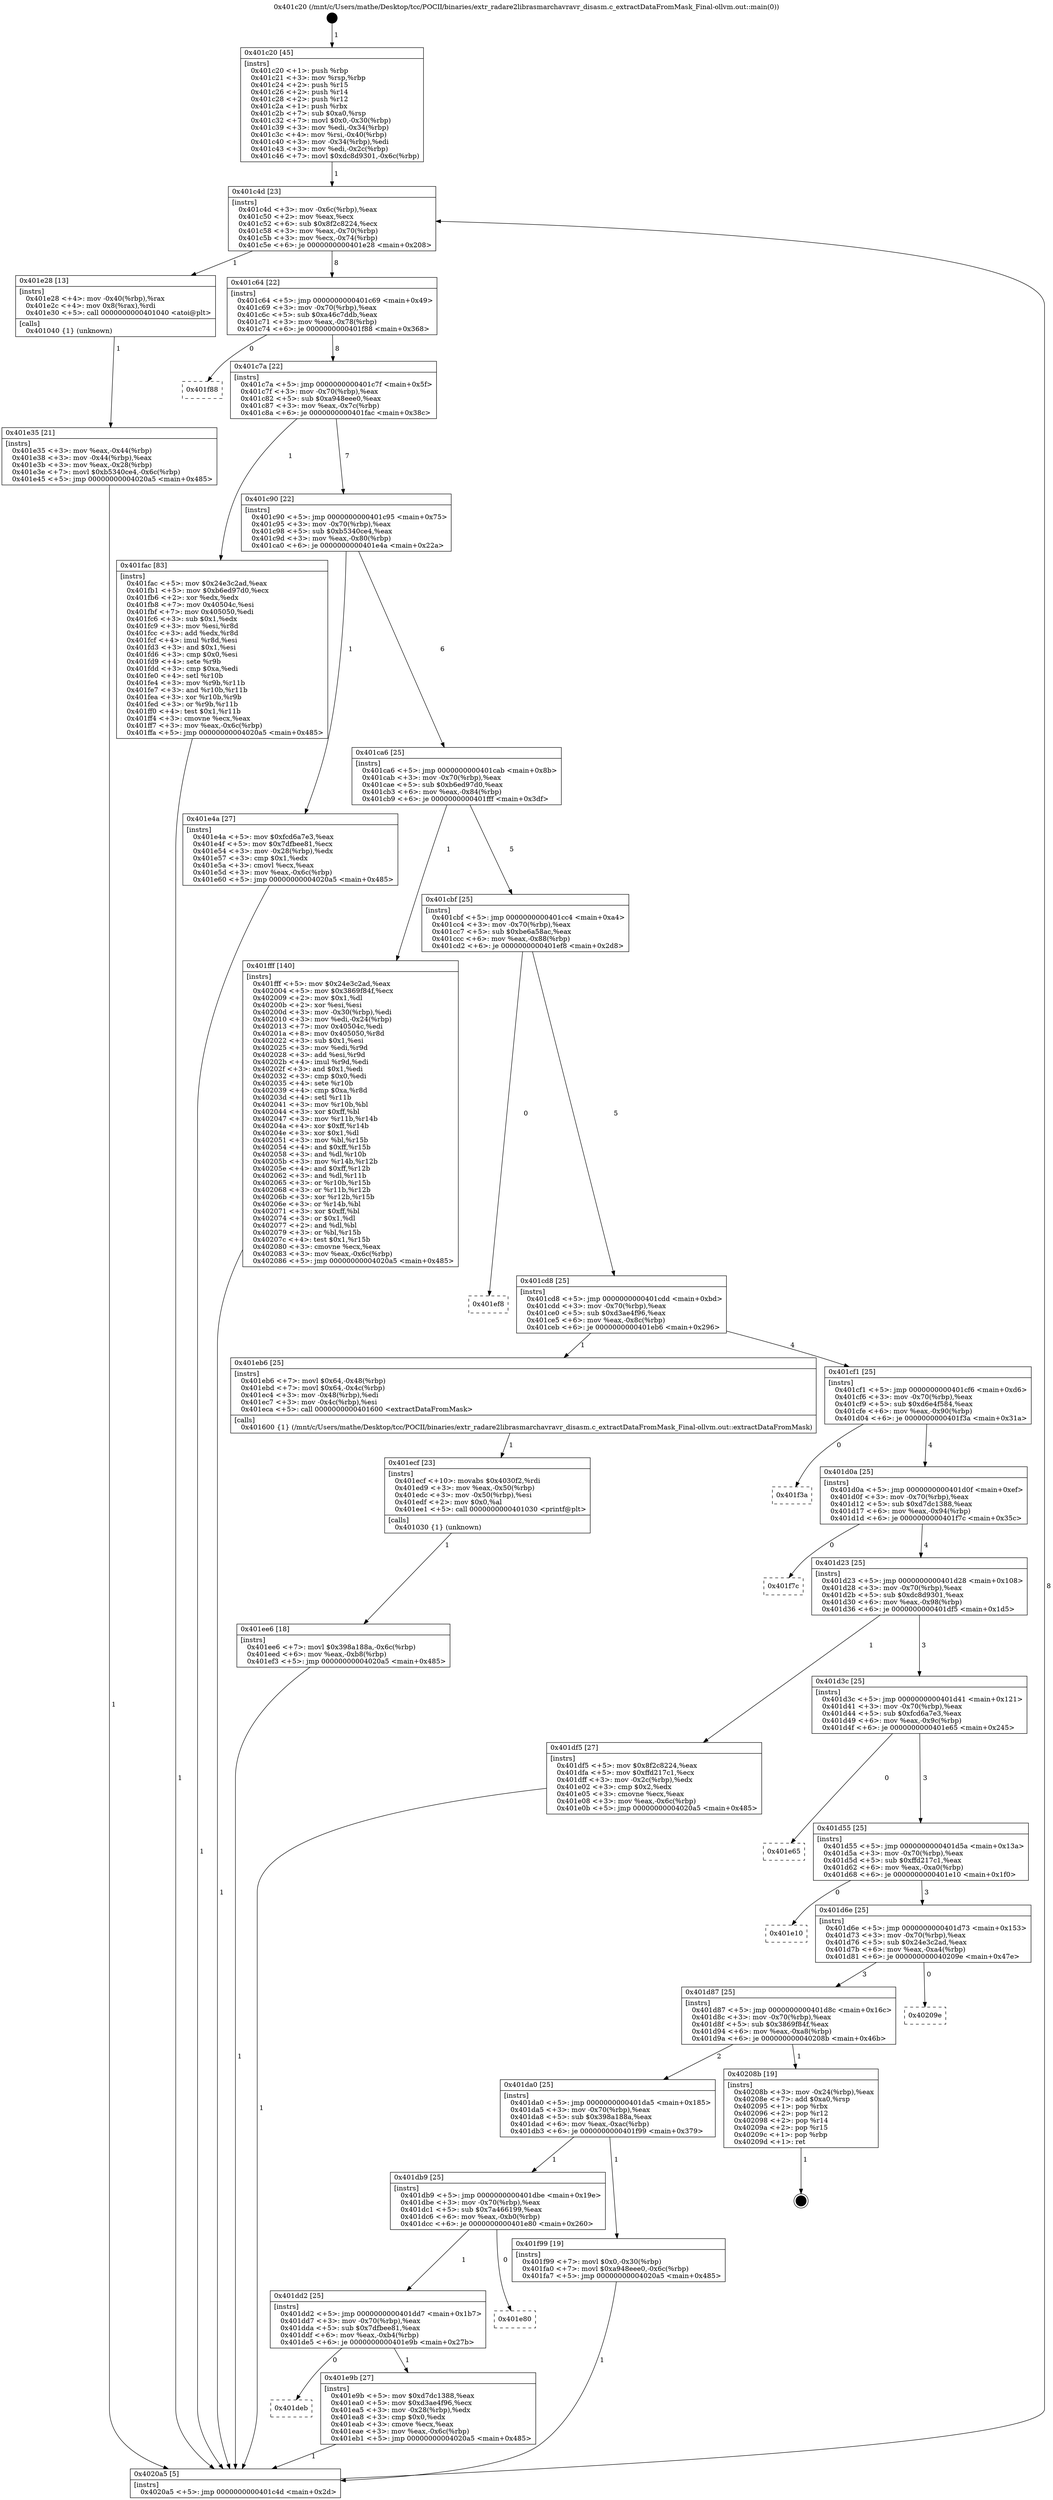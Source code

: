 digraph "0x401c20" {
  label = "0x401c20 (/mnt/c/Users/mathe/Desktop/tcc/POCII/binaries/extr_radare2librasmarchavravr_disasm.c_extractDataFromMask_Final-ollvm.out::main(0))"
  labelloc = "t"
  node[shape=record]

  Entry [label="",width=0.3,height=0.3,shape=circle,fillcolor=black,style=filled]
  "0x401c4d" [label="{
     0x401c4d [23]\l
     | [instrs]\l
     &nbsp;&nbsp;0x401c4d \<+3\>: mov -0x6c(%rbp),%eax\l
     &nbsp;&nbsp;0x401c50 \<+2\>: mov %eax,%ecx\l
     &nbsp;&nbsp;0x401c52 \<+6\>: sub $0x8f2c8224,%ecx\l
     &nbsp;&nbsp;0x401c58 \<+3\>: mov %eax,-0x70(%rbp)\l
     &nbsp;&nbsp;0x401c5b \<+3\>: mov %ecx,-0x74(%rbp)\l
     &nbsp;&nbsp;0x401c5e \<+6\>: je 0000000000401e28 \<main+0x208\>\l
  }"]
  "0x401e28" [label="{
     0x401e28 [13]\l
     | [instrs]\l
     &nbsp;&nbsp;0x401e28 \<+4\>: mov -0x40(%rbp),%rax\l
     &nbsp;&nbsp;0x401e2c \<+4\>: mov 0x8(%rax),%rdi\l
     &nbsp;&nbsp;0x401e30 \<+5\>: call 0000000000401040 \<atoi@plt\>\l
     | [calls]\l
     &nbsp;&nbsp;0x401040 \{1\} (unknown)\l
  }"]
  "0x401c64" [label="{
     0x401c64 [22]\l
     | [instrs]\l
     &nbsp;&nbsp;0x401c64 \<+5\>: jmp 0000000000401c69 \<main+0x49\>\l
     &nbsp;&nbsp;0x401c69 \<+3\>: mov -0x70(%rbp),%eax\l
     &nbsp;&nbsp;0x401c6c \<+5\>: sub $0xa46c7ddb,%eax\l
     &nbsp;&nbsp;0x401c71 \<+3\>: mov %eax,-0x78(%rbp)\l
     &nbsp;&nbsp;0x401c74 \<+6\>: je 0000000000401f88 \<main+0x368\>\l
  }"]
  Exit [label="",width=0.3,height=0.3,shape=circle,fillcolor=black,style=filled,peripheries=2]
  "0x401f88" [label="{
     0x401f88\l
  }", style=dashed]
  "0x401c7a" [label="{
     0x401c7a [22]\l
     | [instrs]\l
     &nbsp;&nbsp;0x401c7a \<+5\>: jmp 0000000000401c7f \<main+0x5f\>\l
     &nbsp;&nbsp;0x401c7f \<+3\>: mov -0x70(%rbp),%eax\l
     &nbsp;&nbsp;0x401c82 \<+5\>: sub $0xa948eee0,%eax\l
     &nbsp;&nbsp;0x401c87 \<+3\>: mov %eax,-0x7c(%rbp)\l
     &nbsp;&nbsp;0x401c8a \<+6\>: je 0000000000401fac \<main+0x38c\>\l
  }"]
  "0x401ee6" [label="{
     0x401ee6 [18]\l
     | [instrs]\l
     &nbsp;&nbsp;0x401ee6 \<+7\>: movl $0x398a188a,-0x6c(%rbp)\l
     &nbsp;&nbsp;0x401eed \<+6\>: mov %eax,-0xb8(%rbp)\l
     &nbsp;&nbsp;0x401ef3 \<+5\>: jmp 00000000004020a5 \<main+0x485\>\l
  }"]
  "0x401fac" [label="{
     0x401fac [83]\l
     | [instrs]\l
     &nbsp;&nbsp;0x401fac \<+5\>: mov $0x24e3c2ad,%eax\l
     &nbsp;&nbsp;0x401fb1 \<+5\>: mov $0xb6ed97d0,%ecx\l
     &nbsp;&nbsp;0x401fb6 \<+2\>: xor %edx,%edx\l
     &nbsp;&nbsp;0x401fb8 \<+7\>: mov 0x40504c,%esi\l
     &nbsp;&nbsp;0x401fbf \<+7\>: mov 0x405050,%edi\l
     &nbsp;&nbsp;0x401fc6 \<+3\>: sub $0x1,%edx\l
     &nbsp;&nbsp;0x401fc9 \<+3\>: mov %esi,%r8d\l
     &nbsp;&nbsp;0x401fcc \<+3\>: add %edx,%r8d\l
     &nbsp;&nbsp;0x401fcf \<+4\>: imul %r8d,%esi\l
     &nbsp;&nbsp;0x401fd3 \<+3\>: and $0x1,%esi\l
     &nbsp;&nbsp;0x401fd6 \<+3\>: cmp $0x0,%esi\l
     &nbsp;&nbsp;0x401fd9 \<+4\>: sete %r9b\l
     &nbsp;&nbsp;0x401fdd \<+3\>: cmp $0xa,%edi\l
     &nbsp;&nbsp;0x401fe0 \<+4\>: setl %r10b\l
     &nbsp;&nbsp;0x401fe4 \<+3\>: mov %r9b,%r11b\l
     &nbsp;&nbsp;0x401fe7 \<+3\>: and %r10b,%r11b\l
     &nbsp;&nbsp;0x401fea \<+3\>: xor %r10b,%r9b\l
     &nbsp;&nbsp;0x401fed \<+3\>: or %r9b,%r11b\l
     &nbsp;&nbsp;0x401ff0 \<+4\>: test $0x1,%r11b\l
     &nbsp;&nbsp;0x401ff4 \<+3\>: cmovne %ecx,%eax\l
     &nbsp;&nbsp;0x401ff7 \<+3\>: mov %eax,-0x6c(%rbp)\l
     &nbsp;&nbsp;0x401ffa \<+5\>: jmp 00000000004020a5 \<main+0x485\>\l
  }"]
  "0x401c90" [label="{
     0x401c90 [22]\l
     | [instrs]\l
     &nbsp;&nbsp;0x401c90 \<+5\>: jmp 0000000000401c95 \<main+0x75\>\l
     &nbsp;&nbsp;0x401c95 \<+3\>: mov -0x70(%rbp),%eax\l
     &nbsp;&nbsp;0x401c98 \<+5\>: sub $0xb5340ce4,%eax\l
     &nbsp;&nbsp;0x401c9d \<+3\>: mov %eax,-0x80(%rbp)\l
     &nbsp;&nbsp;0x401ca0 \<+6\>: je 0000000000401e4a \<main+0x22a\>\l
  }"]
  "0x401ecf" [label="{
     0x401ecf [23]\l
     | [instrs]\l
     &nbsp;&nbsp;0x401ecf \<+10\>: movabs $0x4030f2,%rdi\l
     &nbsp;&nbsp;0x401ed9 \<+3\>: mov %eax,-0x50(%rbp)\l
     &nbsp;&nbsp;0x401edc \<+3\>: mov -0x50(%rbp),%esi\l
     &nbsp;&nbsp;0x401edf \<+2\>: mov $0x0,%al\l
     &nbsp;&nbsp;0x401ee1 \<+5\>: call 0000000000401030 \<printf@plt\>\l
     | [calls]\l
     &nbsp;&nbsp;0x401030 \{1\} (unknown)\l
  }"]
  "0x401e4a" [label="{
     0x401e4a [27]\l
     | [instrs]\l
     &nbsp;&nbsp;0x401e4a \<+5\>: mov $0xfcd6a7e3,%eax\l
     &nbsp;&nbsp;0x401e4f \<+5\>: mov $0x7dfbee81,%ecx\l
     &nbsp;&nbsp;0x401e54 \<+3\>: mov -0x28(%rbp),%edx\l
     &nbsp;&nbsp;0x401e57 \<+3\>: cmp $0x1,%edx\l
     &nbsp;&nbsp;0x401e5a \<+3\>: cmovl %ecx,%eax\l
     &nbsp;&nbsp;0x401e5d \<+3\>: mov %eax,-0x6c(%rbp)\l
     &nbsp;&nbsp;0x401e60 \<+5\>: jmp 00000000004020a5 \<main+0x485\>\l
  }"]
  "0x401ca6" [label="{
     0x401ca6 [25]\l
     | [instrs]\l
     &nbsp;&nbsp;0x401ca6 \<+5\>: jmp 0000000000401cab \<main+0x8b\>\l
     &nbsp;&nbsp;0x401cab \<+3\>: mov -0x70(%rbp),%eax\l
     &nbsp;&nbsp;0x401cae \<+5\>: sub $0xb6ed97d0,%eax\l
     &nbsp;&nbsp;0x401cb3 \<+6\>: mov %eax,-0x84(%rbp)\l
     &nbsp;&nbsp;0x401cb9 \<+6\>: je 0000000000401fff \<main+0x3df\>\l
  }"]
  "0x401deb" [label="{
     0x401deb\l
  }", style=dashed]
  "0x401fff" [label="{
     0x401fff [140]\l
     | [instrs]\l
     &nbsp;&nbsp;0x401fff \<+5\>: mov $0x24e3c2ad,%eax\l
     &nbsp;&nbsp;0x402004 \<+5\>: mov $0x3869f84f,%ecx\l
     &nbsp;&nbsp;0x402009 \<+2\>: mov $0x1,%dl\l
     &nbsp;&nbsp;0x40200b \<+2\>: xor %esi,%esi\l
     &nbsp;&nbsp;0x40200d \<+3\>: mov -0x30(%rbp),%edi\l
     &nbsp;&nbsp;0x402010 \<+3\>: mov %edi,-0x24(%rbp)\l
     &nbsp;&nbsp;0x402013 \<+7\>: mov 0x40504c,%edi\l
     &nbsp;&nbsp;0x40201a \<+8\>: mov 0x405050,%r8d\l
     &nbsp;&nbsp;0x402022 \<+3\>: sub $0x1,%esi\l
     &nbsp;&nbsp;0x402025 \<+3\>: mov %edi,%r9d\l
     &nbsp;&nbsp;0x402028 \<+3\>: add %esi,%r9d\l
     &nbsp;&nbsp;0x40202b \<+4\>: imul %r9d,%edi\l
     &nbsp;&nbsp;0x40202f \<+3\>: and $0x1,%edi\l
     &nbsp;&nbsp;0x402032 \<+3\>: cmp $0x0,%edi\l
     &nbsp;&nbsp;0x402035 \<+4\>: sete %r10b\l
     &nbsp;&nbsp;0x402039 \<+4\>: cmp $0xa,%r8d\l
     &nbsp;&nbsp;0x40203d \<+4\>: setl %r11b\l
     &nbsp;&nbsp;0x402041 \<+3\>: mov %r10b,%bl\l
     &nbsp;&nbsp;0x402044 \<+3\>: xor $0xff,%bl\l
     &nbsp;&nbsp;0x402047 \<+3\>: mov %r11b,%r14b\l
     &nbsp;&nbsp;0x40204a \<+4\>: xor $0xff,%r14b\l
     &nbsp;&nbsp;0x40204e \<+3\>: xor $0x1,%dl\l
     &nbsp;&nbsp;0x402051 \<+3\>: mov %bl,%r15b\l
     &nbsp;&nbsp;0x402054 \<+4\>: and $0xff,%r15b\l
     &nbsp;&nbsp;0x402058 \<+3\>: and %dl,%r10b\l
     &nbsp;&nbsp;0x40205b \<+3\>: mov %r14b,%r12b\l
     &nbsp;&nbsp;0x40205e \<+4\>: and $0xff,%r12b\l
     &nbsp;&nbsp;0x402062 \<+3\>: and %dl,%r11b\l
     &nbsp;&nbsp;0x402065 \<+3\>: or %r10b,%r15b\l
     &nbsp;&nbsp;0x402068 \<+3\>: or %r11b,%r12b\l
     &nbsp;&nbsp;0x40206b \<+3\>: xor %r12b,%r15b\l
     &nbsp;&nbsp;0x40206e \<+3\>: or %r14b,%bl\l
     &nbsp;&nbsp;0x402071 \<+3\>: xor $0xff,%bl\l
     &nbsp;&nbsp;0x402074 \<+3\>: or $0x1,%dl\l
     &nbsp;&nbsp;0x402077 \<+2\>: and %dl,%bl\l
     &nbsp;&nbsp;0x402079 \<+3\>: or %bl,%r15b\l
     &nbsp;&nbsp;0x40207c \<+4\>: test $0x1,%r15b\l
     &nbsp;&nbsp;0x402080 \<+3\>: cmovne %ecx,%eax\l
     &nbsp;&nbsp;0x402083 \<+3\>: mov %eax,-0x6c(%rbp)\l
     &nbsp;&nbsp;0x402086 \<+5\>: jmp 00000000004020a5 \<main+0x485\>\l
  }"]
  "0x401cbf" [label="{
     0x401cbf [25]\l
     | [instrs]\l
     &nbsp;&nbsp;0x401cbf \<+5\>: jmp 0000000000401cc4 \<main+0xa4\>\l
     &nbsp;&nbsp;0x401cc4 \<+3\>: mov -0x70(%rbp),%eax\l
     &nbsp;&nbsp;0x401cc7 \<+5\>: sub $0xbe6a58ac,%eax\l
     &nbsp;&nbsp;0x401ccc \<+6\>: mov %eax,-0x88(%rbp)\l
     &nbsp;&nbsp;0x401cd2 \<+6\>: je 0000000000401ef8 \<main+0x2d8\>\l
  }"]
  "0x401e9b" [label="{
     0x401e9b [27]\l
     | [instrs]\l
     &nbsp;&nbsp;0x401e9b \<+5\>: mov $0xd7dc1388,%eax\l
     &nbsp;&nbsp;0x401ea0 \<+5\>: mov $0xd3ae4f96,%ecx\l
     &nbsp;&nbsp;0x401ea5 \<+3\>: mov -0x28(%rbp),%edx\l
     &nbsp;&nbsp;0x401ea8 \<+3\>: cmp $0x0,%edx\l
     &nbsp;&nbsp;0x401eab \<+3\>: cmove %ecx,%eax\l
     &nbsp;&nbsp;0x401eae \<+3\>: mov %eax,-0x6c(%rbp)\l
     &nbsp;&nbsp;0x401eb1 \<+5\>: jmp 00000000004020a5 \<main+0x485\>\l
  }"]
  "0x401ef8" [label="{
     0x401ef8\l
  }", style=dashed]
  "0x401cd8" [label="{
     0x401cd8 [25]\l
     | [instrs]\l
     &nbsp;&nbsp;0x401cd8 \<+5\>: jmp 0000000000401cdd \<main+0xbd\>\l
     &nbsp;&nbsp;0x401cdd \<+3\>: mov -0x70(%rbp),%eax\l
     &nbsp;&nbsp;0x401ce0 \<+5\>: sub $0xd3ae4f96,%eax\l
     &nbsp;&nbsp;0x401ce5 \<+6\>: mov %eax,-0x8c(%rbp)\l
     &nbsp;&nbsp;0x401ceb \<+6\>: je 0000000000401eb6 \<main+0x296\>\l
  }"]
  "0x401dd2" [label="{
     0x401dd2 [25]\l
     | [instrs]\l
     &nbsp;&nbsp;0x401dd2 \<+5\>: jmp 0000000000401dd7 \<main+0x1b7\>\l
     &nbsp;&nbsp;0x401dd7 \<+3\>: mov -0x70(%rbp),%eax\l
     &nbsp;&nbsp;0x401dda \<+5\>: sub $0x7dfbee81,%eax\l
     &nbsp;&nbsp;0x401ddf \<+6\>: mov %eax,-0xb4(%rbp)\l
     &nbsp;&nbsp;0x401de5 \<+6\>: je 0000000000401e9b \<main+0x27b\>\l
  }"]
  "0x401eb6" [label="{
     0x401eb6 [25]\l
     | [instrs]\l
     &nbsp;&nbsp;0x401eb6 \<+7\>: movl $0x64,-0x48(%rbp)\l
     &nbsp;&nbsp;0x401ebd \<+7\>: movl $0x64,-0x4c(%rbp)\l
     &nbsp;&nbsp;0x401ec4 \<+3\>: mov -0x48(%rbp),%edi\l
     &nbsp;&nbsp;0x401ec7 \<+3\>: mov -0x4c(%rbp),%esi\l
     &nbsp;&nbsp;0x401eca \<+5\>: call 0000000000401600 \<extractDataFromMask\>\l
     | [calls]\l
     &nbsp;&nbsp;0x401600 \{1\} (/mnt/c/Users/mathe/Desktop/tcc/POCII/binaries/extr_radare2librasmarchavravr_disasm.c_extractDataFromMask_Final-ollvm.out::extractDataFromMask)\l
  }"]
  "0x401cf1" [label="{
     0x401cf1 [25]\l
     | [instrs]\l
     &nbsp;&nbsp;0x401cf1 \<+5\>: jmp 0000000000401cf6 \<main+0xd6\>\l
     &nbsp;&nbsp;0x401cf6 \<+3\>: mov -0x70(%rbp),%eax\l
     &nbsp;&nbsp;0x401cf9 \<+5\>: sub $0xd6e4f584,%eax\l
     &nbsp;&nbsp;0x401cfe \<+6\>: mov %eax,-0x90(%rbp)\l
     &nbsp;&nbsp;0x401d04 \<+6\>: je 0000000000401f3a \<main+0x31a\>\l
  }"]
  "0x401e80" [label="{
     0x401e80\l
  }", style=dashed]
  "0x401f3a" [label="{
     0x401f3a\l
  }", style=dashed]
  "0x401d0a" [label="{
     0x401d0a [25]\l
     | [instrs]\l
     &nbsp;&nbsp;0x401d0a \<+5\>: jmp 0000000000401d0f \<main+0xef\>\l
     &nbsp;&nbsp;0x401d0f \<+3\>: mov -0x70(%rbp),%eax\l
     &nbsp;&nbsp;0x401d12 \<+5\>: sub $0xd7dc1388,%eax\l
     &nbsp;&nbsp;0x401d17 \<+6\>: mov %eax,-0x94(%rbp)\l
     &nbsp;&nbsp;0x401d1d \<+6\>: je 0000000000401f7c \<main+0x35c\>\l
  }"]
  "0x401db9" [label="{
     0x401db9 [25]\l
     | [instrs]\l
     &nbsp;&nbsp;0x401db9 \<+5\>: jmp 0000000000401dbe \<main+0x19e\>\l
     &nbsp;&nbsp;0x401dbe \<+3\>: mov -0x70(%rbp),%eax\l
     &nbsp;&nbsp;0x401dc1 \<+5\>: sub $0x7a466199,%eax\l
     &nbsp;&nbsp;0x401dc6 \<+6\>: mov %eax,-0xb0(%rbp)\l
     &nbsp;&nbsp;0x401dcc \<+6\>: je 0000000000401e80 \<main+0x260\>\l
  }"]
  "0x401f7c" [label="{
     0x401f7c\l
  }", style=dashed]
  "0x401d23" [label="{
     0x401d23 [25]\l
     | [instrs]\l
     &nbsp;&nbsp;0x401d23 \<+5\>: jmp 0000000000401d28 \<main+0x108\>\l
     &nbsp;&nbsp;0x401d28 \<+3\>: mov -0x70(%rbp),%eax\l
     &nbsp;&nbsp;0x401d2b \<+5\>: sub $0xdc8d9301,%eax\l
     &nbsp;&nbsp;0x401d30 \<+6\>: mov %eax,-0x98(%rbp)\l
     &nbsp;&nbsp;0x401d36 \<+6\>: je 0000000000401df5 \<main+0x1d5\>\l
  }"]
  "0x401f99" [label="{
     0x401f99 [19]\l
     | [instrs]\l
     &nbsp;&nbsp;0x401f99 \<+7\>: movl $0x0,-0x30(%rbp)\l
     &nbsp;&nbsp;0x401fa0 \<+7\>: movl $0xa948eee0,-0x6c(%rbp)\l
     &nbsp;&nbsp;0x401fa7 \<+5\>: jmp 00000000004020a5 \<main+0x485\>\l
  }"]
  "0x401df5" [label="{
     0x401df5 [27]\l
     | [instrs]\l
     &nbsp;&nbsp;0x401df5 \<+5\>: mov $0x8f2c8224,%eax\l
     &nbsp;&nbsp;0x401dfa \<+5\>: mov $0xffd217c1,%ecx\l
     &nbsp;&nbsp;0x401dff \<+3\>: mov -0x2c(%rbp),%edx\l
     &nbsp;&nbsp;0x401e02 \<+3\>: cmp $0x2,%edx\l
     &nbsp;&nbsp;0x401e05 \<+3\>: cmovne %ecx,%eax\l
     &nbsp;&nbsp;0x401e08 \<+3\>: mov %eax,-0x6c(%rbp)\l
     &nbsp;&nbsp;0x401e0b \<+5\>: jmp 00000000004020a5 \<main+0x485\>\l
  }"]
  "0x401d3c" [label="{
     0x401d3c [25]\l
     | [instrs]\l
     &nbsp;&nbsp;0x401d3c \<+5\>: jmp 0000000000401d41 \<main+0x121\>\l
     &nbsp;&nbsp;0x401d41 \<+3\>: mov -0x70(%rbp),%eax\l
     &nbsp;&nbsp;0x401d44 \<+5\>: sub $0xfcd6a7e3,%eax\l
     &nbsp;&nbsp;0x401d49 \<+6\>: mov %eax,-0x9c(%rbp)\l
     &nbsp;&nbsp;0x401d4f \<+6\>: je 0000000000401e65 \<main+0x245\>\l
  }"]
  "0x4020a5" [label="{
     0x4020a5 [5]\l
     | [instrs]\l
     &nbsp;&nbsp;0x4020a5 \<+5\>: jmp 0000000000401c4d \<main+0x2d\>\l
  }"]
  "0x401c20" [label="{
     0x401c20 [45]\l
     | [instrs]\l
     &nbsp;&nbsp;0x401c20 \<+1\>: push %rbp\l
     &nbsp;&nbsp;0x401c21 \<+3\>: mov %rsp,%rbp\l
     &nbsp;&nbsp;0x401c24 \<+2\>: push %r15\l
     &nbsp;&nbsp;0x401c26 \<+2\>: push %r14\l
     &nbsp;&nbsp;0x401c28 \<+2\>: push %r12\l
     &nbsp;&nbsp;0x401c2a \<+1\>: push %rbx\l
     &nbsp;&nbsp;0x401c2b \<+7\>: sub $0xa0,%rsp\l
     &nbsp;&nbsp;0x401c32 \<+7\>: movl $0x0,-0x30(%rbp)\l
     &nbsp;&nbsp;0x401c39 \<+3\>: mov %edi,-0x34(%rbp)\l
     &nbsp;&nbsp;0x401c3c \<+4\>: mov %rsi,-0x40(%rbp)\l
     &nbsp;&nbsp;0x401c40 \<+3\>: mov -0x34(%rbp),%edi\l
     &nbsp;&nbsp;0x401c43 \<+3\>: mov %edi,-0x2c(%rbp)\l
     &nbsp;&nbsp;0x401c46 \<+7\>: movl $0xdc8d9301,-0x6c(%rbp)\l
  }"]
  "0x401e35" [label="{
     0x401e35 [21]\l
     | [instrs]\l
     &nbsp;&nbsp;0x401e35 \<+3\>: mov %eax,-0x44(%rbp)\l
     &nbsp;&nbsp;0x401e38 \<+3\>: mov -0x44(%rbp),%eax\l
     &nbsp;&nbsp;0x401e3b \<+3\>: mov %eax,-0x28(%rbp)\l
     &nbsp;&nbsp;0x401e3e \<+7\>: movl $0xb5340ce4,-0x6c(%rbp)\l
     &nbsp;&nbsp;0x401e45 \<+5\>: jmp 00000000004020a5 \<main+0x485\>\l
  }"]
  "0x401da0" [label="{
     0x401da0 [25]\l
     | [instrs]\l
     &nbsp;&nbsp;0x401da0 \<+5\>: jmp 0000000000401da5 \<main+0x185\>\l
     &nbsp;&nbsp;0x401da5 \<+3\>: mov -0x70(%rbp),%eax\l
     &nbsp;&nbsp;0x401da8 \<+5\>: sub $0x398a188a,%eax\l
     &nbsp;&nbsp;0x401dad \<+6\>: mov %eax,-0xac(%rbp)\l
     &nbsp;&nbsp;0x401db3 \<+6\>: je 0000000000401f99 \<main+0x379\>\l
  }"]
  "0x401e65" [label="{
     0x401e65\l
  }", style=dashed]
  "0x401d55" [label="{
     0x401d55 [25]\l
     | [instrs]\l
     &nbsp;&nbsp;0x401d55 \<+5\>: jmp 0000000000401d5a \<main+0x13a\>\l
     &nbsp;&nbsp;0x401d5a \<+3\>: mov -0x70(%rbp),%eax\l
     &nbsp;&nbsp;0x401d5d \<+5\>: sub $0xffd217c1,%eax\l
     &nbsp;&nbsp;0x401d62 \<+6\>: mov %eax,-0xa0(%rbp)\l
     &nbsp;&nbsp;0x401d68 \<+6\>: je 0000000000401e10 \<main+0x1f0\>\l
  }"]
  "0x40208b" [label="{
     0x40208b [19]\l
     | [instrs]\l
     &nbsp;&nbsp;0x40208b \<+3\>: mov -0x24(%rbp),%eax\l
     &nbsp;&nbsp;0x40208e \<+7\>: add $0xa0,%rsp\l
     &nbsp;&nbsp;0x402095 \<+1\>: pop %rbx\l
     &nbsp;&nbsp;0x402096 \<+2\>: pop %r12\l
     &nbsp;&nbsp;0x402098 \<+2\>: pop %r14\l
     &nbsp;&nbsp;0x40209a \<+2\>: pop %r15\l
     &nbsp;&nbsp;0x40209c \<+1\>: pop %rbp\l
     &nbsp;&nbsp;0x40209d \<+1\>: ret\l
  }"]
  "0x401e10" [label="{
     0x401e10\l
  }", style=dashed]
  "0x401d6e" [label="{
     0x401d6e [25]\l
     | [instrs]\l
     &nbsp;&nbsp;0x401d6e \<+5\>: jmp 0000000000401d73 \<main+0x153\>\l
     &nbsp;&nbsp;0x401d73 \<+3\>: mov -0x70(%rbp),%eax\l
     &nbsp;&nbsp;0x401d76 \<+5\>: sub $0x24e3c2ad,%eax\l
     &nbsp;&nbsp;0x401d7b \<+6\>: mov %eax,-0xa4(%rbp)\l
     &nbsp;&nbsp;0x401d81 \<+6\>: je 000000000040209e \<main+0x47e\>\l
  }"]
  "0x401d87" [label="{
     0x401d87 [25]\l
     | [instrs]\l
     &nbsp;&nbsp;0x401d87 \<+5\>: jmp 0000000000401d8c \<main+0x16c\>\l
     &nbsp;&nbsp;0x401d8c \<+3\>: mov -0x70(%rbp),%eax\l
     &nbsp;&nbsp;0x401d8f \<+5\>: sub $0x3869f84f,%eax\l
     &nbsp;&nbsp;0x401d94 \<+6\>: mov %eax,-0xa8(%rbp)\l
     &nbsp;&nbsp;0x401d9a \<+6\>: je 000000000040208b \<main+0x46b\>\l
  }"]
  "0x40209e" [label="{
     0x40209e\l
  }", style=dashed]
  Entry -> "0x401c20" [label=" 1"]
  "0x401c4d" -> "0x401e28" [label=" 1"]
  "0x401c4d" -> "0x401c64" [label=" 8"]
  "0x40208b" -> Exit [label=" 1"]
  "0x401c64" -> "0x401f88" [label=" 0"]
  "0x401c64" -> "0x401c7a" [label=" 8"]
  "0x401fff" -> "0x4020a5" [label=" 1"]
  "0x401c7a" -> "0x401fac" [label=" 1"]
  "0x401c7a" -> "0x401c90" [label=" 7"]
  "0x401fac" -> "0x4020a5" [label=" 1"]
  "0x401c90" -> "0x401e4a" [label=" 1"]
  "0x401c90" -> "0x401ca6" [label=" 6"]
  "0x401f99" -> "0x4020a5" [label=" 1"]
  "0x401ca6" -> "0x401fff" [label=" 1"]
  "0x401ca6" -> "0x401cbf" [label=" 5"]
  "0x401ee6" -> "0x4020a5" [label=" 1"]
  "0x401cbf" -> "0x401ef8" [label=" 0"]
  "0x401cbf" -> "0x401cd8" [label=" 5"]
  "0x401ecf" -> "0x401ee6" [label=" 1"]
  "0x401cd8" -> "0x401eb6" [label=" 1"]
  "0x401cd8" -> "0x401cf1" [label=" 4"]
  "0x401e9b" -> "0x4020a5" [label=" 1"]
  "0x401cf1" -> "0x401f3a" [label=" 0"]
  "0x401cf1" -> "0x401d0a" [label=" 4"]
  "0x401dd2" -> "0x401deb" [label=" 0"]
  "0x401d0a" -> "0x401f7c" [label=" 0"]
  "0x401d0a" -> "0x401d23" [label=" 4"]
  "0x401eb6" -> "0x401ecf" [label=" 1"]
  "0x401d23" -> "0x401df5" [label=" 1"]
  "0x401d23" -> "0x401d3c" [label=" 3"]
  "0x401df5" -> "0x4020a5" [label=" 1"]
  "0x401c20" -> "0x401c4d" [label=" 1"]
  "0x4020a5" -> "0x401c4d" [label=" 8"]
  "0x401e28" -> "0x401e35" [label=" 1"]
  "0x401e35" -> "0x4020a5" [label=" 1"]
  "0x401e4a" -> "0x4020a5" [label=" 1"]
  "0x401db9" -> "0x401dd2" [label=" 1"]
  "0x401d3c" -> "0x401e65" [label=" 0"]
  "0x401d3c" -> "0x401d55" [label=" 3"]
  "0x401dd2" -> "0x401e9b" [label=" 1"]
  "0x401d55" -> "0x401e10" [label=" 0"]
  "0x401d55" -> "0x401d6e" [label=" 3"]
  "0x401da0" -> "0x401db9" [label=" 1"]
  "0x401d6e" -> "0x40209e" [label=" 0"]
  "0x401d6e" -> "0x401d87" [label=" 3"]
  "0x401da0" -> "0x401f99" [label=" 1"]
  "0x401d87" -> "0x40208b" [label=" 1"]
  "0x401d87" -> "0x401da0" [label=" 2"]
  "0x401db9" -> "0x401e80" [label=" 0"]
}
